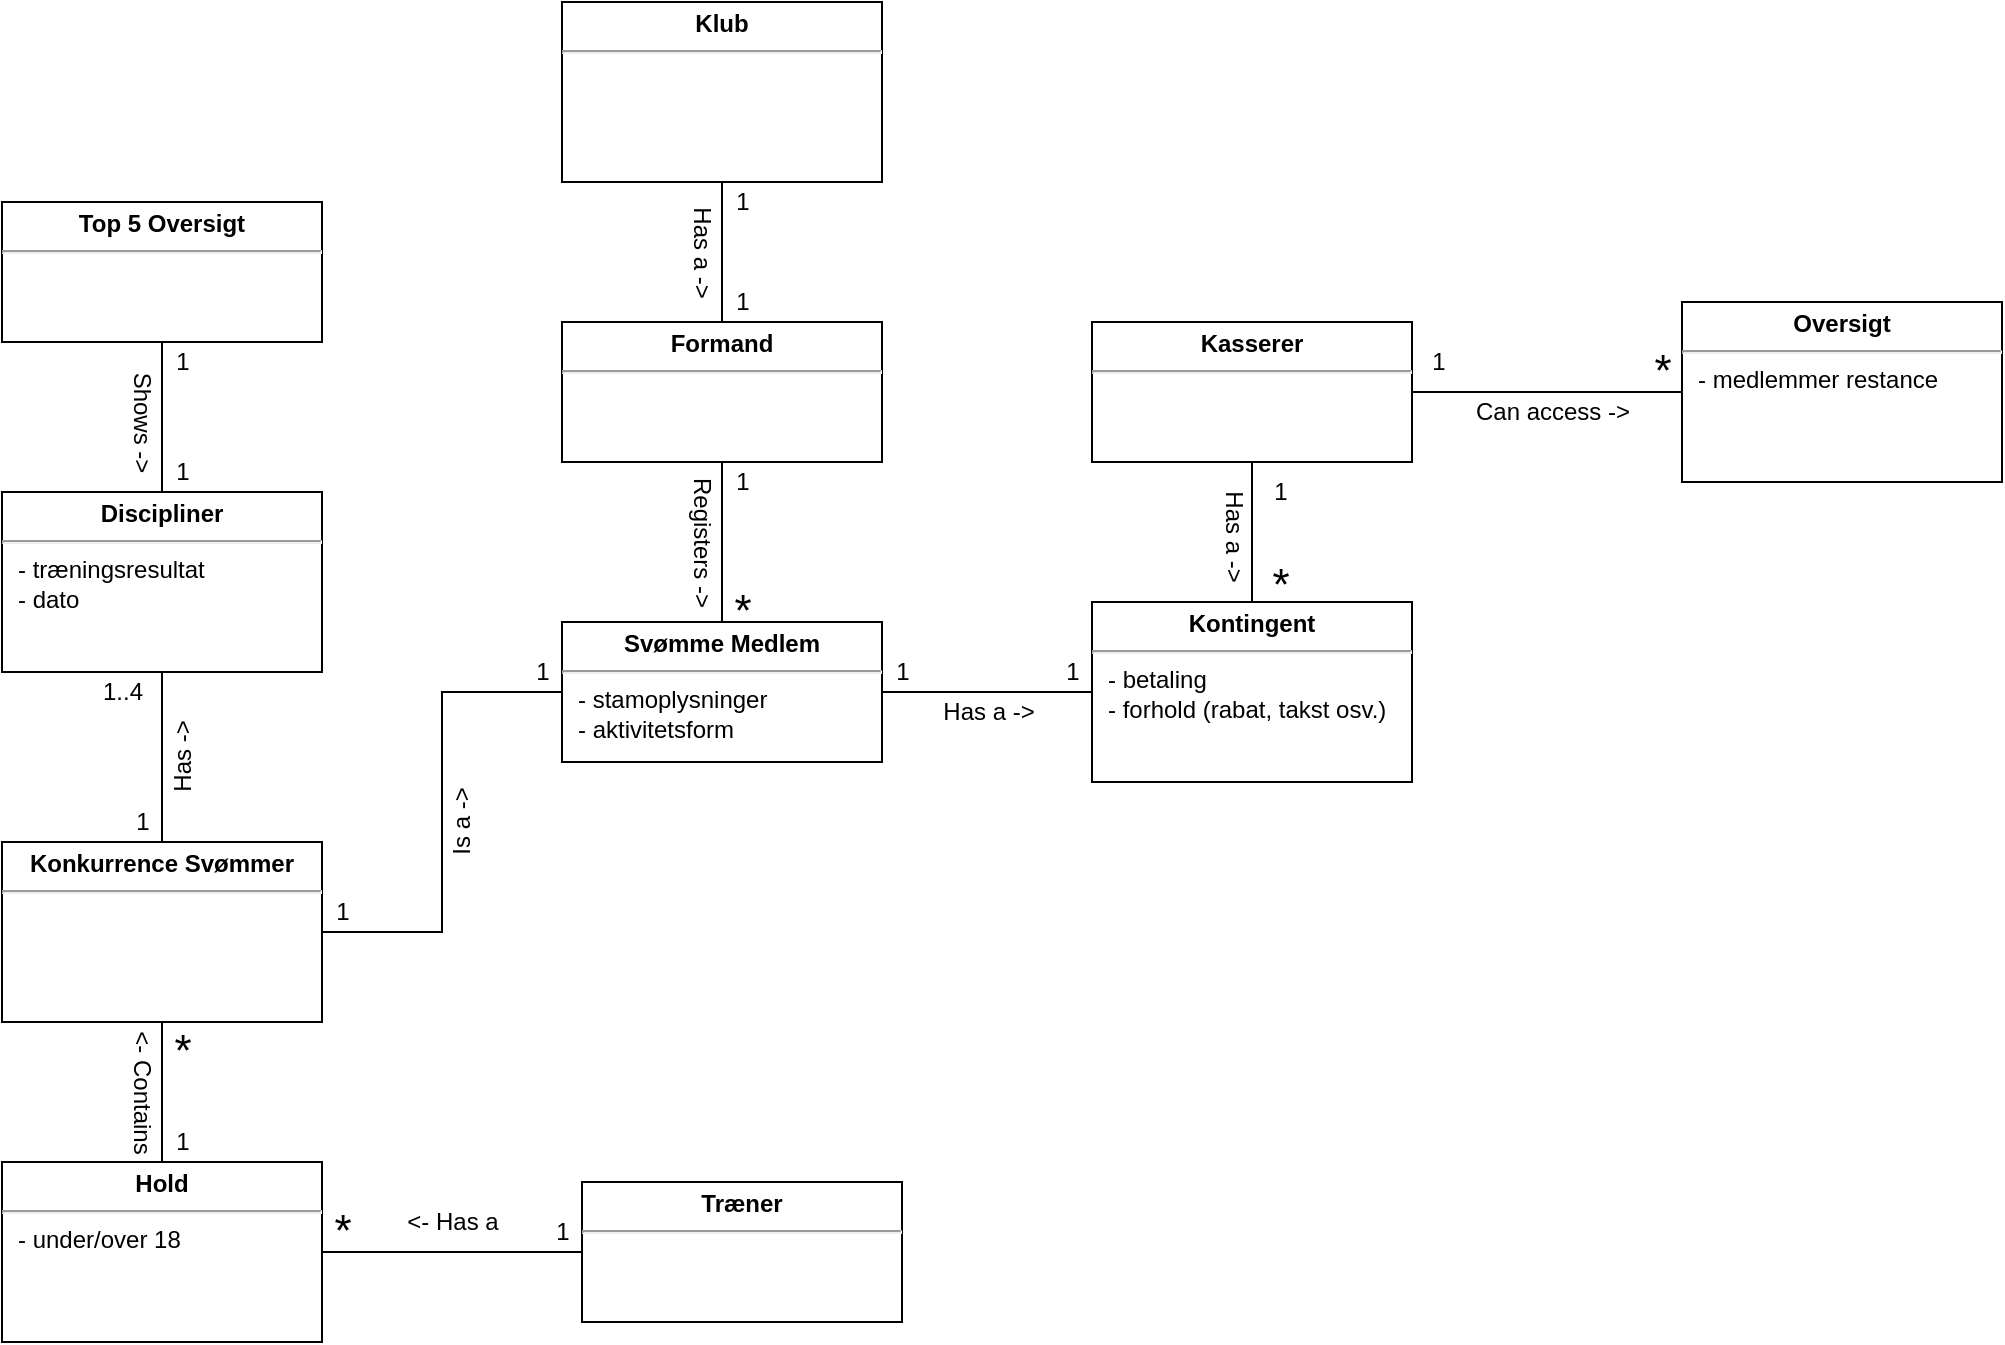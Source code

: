 <mxfile version="12.3.0" type="device" pages="1"><diagram id="P6vx1bj1rmzL-JOlucDE" name="Page-1"><mxGraphModel dx="1341" dy="739" grid="1" gridSize="10" guides="1" tooltips="1" connect="1" arrows="1" fold="1" page="1" pageScale="1" pageWidth="850" pageHeight="1100" math="0" shadow="0"><root><mxCell id="0"/><mxCell id="1" parent="0"/><mxCell id="PZGzMo4PgaHzejN9oUPT-50" style="edgeStyle=orthogonalEdgeStyle;rounded=0;orthogonalLoop=1;jettySize=auto;html=1;entryX=0.5;entryY=0;entryDx=0;entryDy=0;endArrow=none;endFill=0;" edge="1" parent="1" source="PZGzMo4PgaHzejN9oUPT-9" target="PZGzMo4PgaHzejN9oUPT-14"><mxGeometry relative="1" as="geometry"/></mxCell><mxCell id="PZGzMo4PgaHzejN9oUPT-9" value="&lt;p style=&quot;margin: 4px 0px 0px ; text-align: center&quot;&gt;&lt;b&gt;Klub&lt;/b&gt;&lt;/p&gt;&lt;hr&gt;&lt;p style=&quot;margin: 0px ; margin-left: 8px&quot;&gt;&lt;br&gt;&lt;/p&gt;" style="verticalAlign=top;align=left;overflow=fill;fontSize=12;fontFamily=Helvetica;html=1;" vertex="1" parent="1"><mxGeometry x="310" y="270" width="160" height="90" as="geometry"/></mxCell><mxCell id="PZGzMo4PgaHzejN9oUPT-29" style="edgeStyle=orthogonalEdgeStyle;rounded=0;orthogonalLoop=1;jettySize=auto;html=1;exitX=0.5;exitY=1;exitDx=0;exitDy=0;entryX=0.5;entryY=0;entryDx=0;entryDy=0;endArrow=none;endFill=0;" edge="1" parent="1" source="PZGzMo4PgaHzejN9oUPT-14" target="PZGzMo4PgaHzejN9oUPT-18"><mxGeometry relative="1" as="geometry"/></mxCell><mxCell id="PZGzMo4PgaHzejN9oUPT-14" value="&lt;p style=&quot;margin: 4px 0px 0px ; text-align: center&quot;&gt;&lt;b&gt;Formand&lt;/b&gt;&lt;br&gt;&lt;/p&gt;&lt;hr&gt;&lt;p style=&quot;margin: 0px ; margin-left: 8px&quot;&gt;&lt;br&gt;&lt;/p&gt;" style="verticalAlign=top;align=left;overflow=fill;fontSize=12;fontFamily=Helvetica;html=1;" vertex="1" parent="1"><mxGeometry x="310" y="430" width="160" height="70" as="geometry"/></mxCell><mxCell id="PZGzMo4PgaHzejN9oUPT-18" value="&lt;p style=&quot;margin: 4px 0px 0px ; text-align: center&quot;&gt;&lt;b&gt;Svømme Medlem&lt;/b&gt;&lt;/p&gt;&lt;hr&gt;&lt;p style=&quot;margin: 0px ; margin-left: 8px&quot;&gt;- stamoplysninger&lt;/p&gt;&lt;p style=&quot;margin: 0px ; margin-left: 8px&quot;&gt;- aktivitetsform&lt;br&gt;&lt;/p&gt;" style="verticalAlign=top;align=left;overflow=fill;fontSize=12;fontFamily=Helvetica;html=1;" vertex="1" parent="1"><mxGeometry x="310" y="580" width="160" height="70" as="geometry"/></mxCell><mxCell id="PZGzMo4PgaHzejN9oUPT-32" style="edgeStyle=orthogonalEdgeStyle;rounded=0;orthogonalLoop=1;jettySize=auto;html=1;endArrow=none;endFill=0;" edge="1" parent="1" source="PZGzMo4PgaHzejN9oUPT-19" target="PZGzMo4PgaHzejN9oUPT-21"><mxGeometry relative="1" as="geometry"/></mxCell><mxCell id="PZGzMo4PgaHzejN9oUPT-19" value="&lt;p style=&quot;margin: 4px 0px 0px ; text-align: center&quot;&gt;&lt;b&gt;Kasserer&lt;/b&gt;&lt;br&gt;&lt;/p&gt;&lt;hr&gt;&lt;p style=&quot;margin: 0px ; margin-left: 8px&quot;&gt;&lt;br&gt;&lt;/p&gt;" style="verticalAlign=top;align=left;overflow=fill;fontSize=12;fontFamily=Helvetica;html=1;" vertex="1" parent="1"><mxGeometry x="575" y="430" width="160" height="70" as="geometry"/></mxCell><mxCell id="PZGzMo4PgaHzejN9oUPT-48" style="edgeStyle=orthogonalEdgeStyle;rounded=0;orthogonalLoop=1;jettySize=auto;html=1;endArrow=none;endFill=0;" edge="1" parent="1" source="PZGzMo4PgaHzejN9oUPT-20" target="PZGzMo4PgaHzejN9oUPT-19"><mxGeometry relative="1" as="geometry"/></mxCell><mxCell id="PZGzMo4PgaHzejN9oUPT-49" style="edgeStyle=orthogonalEdgeStyle;rounded=0;orthogonalLoop=1;jettySize=auto;html=1;entryX=1;entryY=0.5;entryDx=0;entryDy=0;endArrow=none;endFill=0;" edge="1" parent="1" source="PZGzMo4PgaHzejN9oUPT-20" target="PZGzMo4PgaHzejN9oUPT-18"><mxGeometry relative="1" as="geometry"/></mxCell><mxCell id="PZGzMo4PgaHzejN9oUPT-20" value="&lt;p style=&quot;margin: 4px 0px 0px ; text-align: center&quot;&gt;&lt;b&gt;Kontingent&lt;/b&gt;&lt;br&gt;&lt;/p&gt;&lt;hr&gt;&lt;p style=&quot;margin: 0px ; margin-left: 8px&quot;&gt;- betaling&lt;/p&gt;&lt;p style=&quot;margin: 0px ; margin-left: 8px&quot;&gt;- forhold (rabat, takst osv.)&lt;br&gt;&lt;/p&gt;" style="verticalAlign=top;align=left;overflow=fill;fontSize=12;fontFamily=Helvetica;html=1;" vertex="1" parent="1"><mxGeometry x="575" y="570" width="160" height="90" as="geometry"/></mxCell><mxCell id="PZGzMo4PgaHzejN9oUPT-21" value="&lt;p style=&quot;margin: 4px 0px 0px ; text-align: center&quot;&gt;&lt;b&gt;Oversigt&lt;/b&gt;&lt;br&gt;&lt;/p&gt;&lt;hr&gt;&lt;p style=&quot;margin: 0px ; margin-left: 8px&quot;&gt;- medlemmer restance&lt;br&gt;&lt;/p&gt;" style="verticalAlign=top;align=left;overflow=fill;fontSize=12;fontFamily=Helvetica;html=1;" vertex="1" parent="1"><mxGeometry x="870" y="420" width="160" height="90" as="geometry"/></mxCell><mxCell id="PZGzMo4PgaHzejN9oUPT-22" value="&lt;p style=&quot;margin: 4px 0px 0px ; text-align: center&quot;&gt;&lt;b&gt;Træner&lt;/b&gt;&lt;br&gt;&lt;/p&gt;&lt;hr&gt;&lt;p style=&quot;margin: 0px ; margin-left: 8px&quot;&gt;&lt;br&gt;&lt;/p&gt;" style="verticalAlign=top;align=left;overflow=fill;fontSize=12;fontFamily=Helvetica;html=1;" vertex="1" parent="1"><mxGeometry x="320" y="860" width="160" height="70" as="geometry"/></mxCell><mxCell id="PZGzMo4PgaHzejN9oUPT-47" style="edgeStyle=orthogonalEdgeStyle;rounded=0;orthogonalLoop=1;jettySize=auto;html=1;endArrow=none;endFill=0;" edge="1" parent="1" source="PZGzMo4PgaHzejN9oUPT-23" target="PZGzMo4PgaHzejN9oUPT-22"><mxGeometry relative="1" as="geometry"/></mxCell><mxCell id="PZGzMo4PgaHzejN9oUPT-23" value="&lt;p style=&quot;margin: 4px 0px 0px ; text-align: center&quot;&gt;&lt;b&gt;Hold&lt;/b&gt;&lt;br&gt;&lt;/p&gt;&lt;hr&gt;&lt;p style=&quot;margin: 0px ; margin-left: 8px&quot;&gt;- under/over 18&lt;/p&gt;" style="verticalAlign=top;align=left;overflow=fill;fontSize=12;fontFamily=Helvetica;html=1;" vertex="1" parent="1"><mxGeometry x="30" y="850" width="160" height="90" as="geometry"/></mxCell><mxCell id="PZGzMo4PgaHzejN9oUPT-43" style="edgeStyle=orthogonalEdgeStyle;rounded=0;orthogonalLoop=1;jettySize=auto;html=1;entryX=0.5;entryY=1;entryDx=0;entryDy=0;endArrow=none;endFill=0;exitX=0.5;exitY=0;exitDx=0;exitDy=0;" edge="1" parent="1" source="PZGzMo4PgaHzejN9oUPT-41" target="PZGzMo4PgaHzejN9oUPT-27"><mxGeometry relative="1" as="geometry"><mxPoint x="110" y="650" as="sourcePoint"/></mxGeometry></mxCell><mxCell id="PZGzMo4PgaHzejN9oUPT-44" style="edgeStyle=orthogonalEdgeStyle;rounded=0;orthogonalLoop=1;jettySize=auto;html=1;exitX=0.5;exitY=0;exitDx=0;exitDy=0;entryX=0.5;entryY=1;entryDx=0;entryDy=0;endArrow=none;endFill=0;" edge="1" parent="1" source="PZGzMo4PgaHzejN9oUPT-27" target="PZGzMo4PgaHzejN9oUPT-36"><mxGeometry relative="1" as="geometry"/></mxCell><mxCell id="PZGzMo4PgaHzejN9oUPT-27" value="&lt;p style=&quot;margin: 4px 0px 0px ; text-align: center&quot;&gt;&lt;b&gt;Discipliner&lt;/b&gt;&lt;br&gt;&lt;/p&gt;&lt;hr&gt;&lt;p style=&quot;margin: 0px ; margin-left: 8px&quot;&gt;- træningsresultat&lt;/p&gt;&lt;p style=&quot;margin: 0px ; margin-left: 8px&quot;&gt;- dato&lt;br&gt;&lt;/p&gt;" style="verticalAlign=top;align=left;overflow=fill;fontSize=12;fontFamily=Helvetica;html=1;" vertex="1" parent="1"><mxGeometry x="30" y="515" width="160" height="90" as="geometry"/></mxCell><mxCell id="PZGzMo4PgaHzejN9oUPT-36" value="&lt;p style=&quot;margin: 4px 0px 0px ; text-align: center&quot;&gt;&lt;b&gt;Top 5 Oversigt&lt;/b&gt;&lt;br&gt;&lt;/p&gt;&lt;hr&gt;&lt;p style=&quot;margin: 0px ; margin-left: 8px&quot;&gt;&lt;br&gt;&lt;/p&gt;" style="verticalAlign=top;align=left;overflow=fill;fontSize=12;fontFamily=Helvetica;html=1;" vertex="1" parent="1"><mxGeometry x="30" y="370" width="160" height="70" as="geometry"/></mxCell><mxCell id="PZGzMo4PgaHzejN9oUPT-45" style="edgeStyle=orthogonalEdgeStyle;rounded=0;orthogonalLoop=1;jettySize=auto;html=1;entryX=0.5;entryY=0;entryDx=0;entryDy=0;endArrow=none;endFill=0;" edge="1" parent="1" source="PZGzMo4PgaHzejN9oUPT-41" target="PZGzMo4PgaHzejN9oUPT-23"><mxGeometry relative="1" as="geometry"/></mxCell><mxCell id="PZGzMo4PgaHzejN9oUPT-78" style="edgeStyle=orthogonalEdgeStyle;rounded=0;orthogonalLoop=1;jettySize=auto;html=1;entryX=0;entryY=0.5;entryDx=0;entryDy=0;endArrow=none;endFill=0;fontSize=22;" edge="1" parent="1" source="PZGzMo4PgaHzejN9oUPT-41" target="PZGzMo4PgaHzejN9oUPT-18"><mxGeometry relative="1" as="geometry"/></mxCell><mxCell id="PZGzMo4PgaHzejN9oUPT-41" value="&lt;p style=&quot;margin: 4px 0px 0px ; text-align: center&quot;&gt;&lt;b&gt;Konkurrence Svømmer&lt;/b&gt;&lt;br&gt;&lt;/p&gt;&lt;hr&gt;&lt;p style=&quot;margin: 0px ; margin-left: 8px&quot;&gt;&lt;br&gt;&lt;/p&gt;" style="verticalAlign=top;align=left;overflow=fill;fontSize=12;fontFamily=Helvetica;html=1;" vertex="1" parent="1"><mxGeometry x="30" y="690" width="160" height="90" as="geometry"/></mxCell><mxCell id="PZGzMo4PgaHzejN9oUPT-51" value="Has a -&amp;gt;" style="text;html=1;align=center;verticalAlign=middle;resizable=0;points=[];;autosize=1;" vertex="1" parent="1"><mxGeometry x="492.5" y="615" width="60" height="20" as="geometry"/></mxCell><mxCell id="PZGzMo4PgaHzejN9oUPT-52" value="Can access -&amp;gt;" style="text;html=1;align=center;verticalAlign=middle;resizable=0;points=[];;autosize=1;" vertex="1" parent="1"><mxGeometry x="760" y="465" width="90" height="20" as="geometry"/></mxCell><mxCell id="PZGzMo4PgaHzejN9oUPT-55" value="Has a -&amp;gt;" style="text;html=1;align=center;verticalAlign=middle;resizable=0;points=[];;autosize=1;rotation=90;" vertex="1" parent="1"><mxGeometry x="616" y="527" width="60" height="20" as="geometry"/></mxCell><mxCell id="PZGzMo4PgaHzejN9oUPT-56" value="&amp;lt;- Contains" style="text;html=1;align=center;verticalAlign=middle;resizable=0;points=[];;autosize=1;rotation=90;" vertex="1" parent="1"><mxGeometry x="60" y="805" width="80" height="20" as="geometry"/></mxCell><mxCell id="PZGzMo4PgaHzejN9oUPT-57" value="&amp;lt;- Has a" style="text;html=1;align=center;verticalAlign=middle;resizable=0;points=[];;autosize=1;" vertex="1" parent="1"><mxGeometry x="225" y="870" width="60" height="20" as="geometry"/></mxCell><mxCell id="PZGzMo4PgaHzejN9oUPT-58" value="Has a -&amp;gt;" style="text;html=1;align=center;verticalAlign=middle;resizable=0;points=[];;autosize=1;rotation=90;" vertex="1" parent="1"><mxGeometry x="350" y="385" width="60" height="20" as="geometry"/></mxCell><mxCell id="PZGzMo4PgaHzejN9oUPT-59" value="Is a -&amp;gt;" style="text;html=1;align=center;verticalAlign=middle;resizable=0;points=[];;autosize=1;rotation=-90;" vertex="1" parent="1"><mxGeometry x="235" y="670" width="50" height="20" as="geometry"/></mxCell><mxCell id="PZGzMo4PgaHzejN9oUPT-61" value="Registers -&amp;gt;" style="text;html=1;align=center;verticalAlign=middle;resizable=0;points=[];;autosize=1;rotation=90;" vertex="1" parent="1"><mxGeometry x="340" y="530" width="80" height="20" as="geometry"/></mxCell><mxCell id="PZGzMo4PgaHzejN9oUPT-62" value="Shows -&amp;gt;" style="text;html=1;align=center;verticalAlign=middle;resizable=0;points=[];;autosize=1;rotation=90;" vertex="1" parent="1"><mxGeometry x="65" y="470" width="70" height="20" as="geometry"/></mxCell><mxCell id="PZGzMo4PgaHzejN9oUPT-63" value="Has -&amp;gt;" style="text;html=1;align=center;verticalAlign=middle;resizable=0;points=[];;autosize=1;rotation=-90;" vertex="1" parent="1"><mxGeometry x="95" y="637.5" width="50" height="20" as="geometry"/></mxCell><mxCell id="PZGzMo4PgaHzejN9oUPT-64" value="1" style="text;html=1;align=center;verticalAlign=middle;resizable=0;points=[];;autosize=1;" vertex="1" parent="1"><mxGeometry x="737.5" y="440" width="20" height="20" as="geometry"/></mxCell><mxCell id="PZGzMo4PgaHzejN9oUPT-65" value="*" style="text;html=1;align=center;verticalAlign=middle;resizable=0;points=[];;autosize=1;fontSize=22;" vertex="1" parent="1"><mxGeometry x="850" y="440" width="20" height="30" as="geometry"/></mxCell><mxCell id="PZGzMo4PgaHzejN9oUPT-66" value="*" style="text;html=1;align=center;verticalAlign=middle;resizable=0;points=[];;autosize=1;fontSize=22;" vertex="1" parent="1"><mxGeometry x="659" y="547" width="20" height="30" as="geometry"/></mxCell><mxCell id="PZGzMo4PgaHzejN9oUPT-67" value="*" style="text;html=1;align=center;verticalAlign=middle;resizable=0;points=[];;autosize=1;fontSize=22;" vertex="1" parent="1"><mxGeometry x="190" y="870" width="20" height="30" as="geometry"/></mxCell><mxCell id="PZGzMo4PgaHzejN9oUPT-68" value="*" style="text;html=1;align=center;verticalAlign=middle;resizable=0;points=[];;autosize=1;fontSize=22;" vertex="1" parent="1"><mxGeometry x="110" y="780" width="20" height="30" as="geometry"/></mxCell><mxCell id="PZGzMo4PgaHzejN9oUPT-70" value="1" style="text;html=1;align=center;verticalAlign=middle;resizable=0;points=[];;autosize=1;" vertex="1" parent="1"><mxGeometry x="659" y="505" width="20" height="20" as="geometry"/></mxCell><mxCell id="PZGzMo4PgaHzejN9oUPT-71" value="1" style="text;html=1;align=center;verticalAlign=middle;resizable=0;points=[];;autosize=1;" vertex="1" parent="1"><mxGeometry x="469.5" y="594.5" width="20" height="20" as="geometry"/></mxCell><mxCell id="PZGzMo4PgaHzejN9oUPT-72" value="1" style="text;html=1;align=center;verticalAlign=middle;resizable=0;points=[];;autosize=1;" vertex="1" parent="1"><mxGeometry x="554.5" y="594.5" width="20" height="20" as="geometry"/></mxCell><mxCell id="PZGzMo4PgaHzejN9oUPT-73" value="1" style="text;html=1;align=center;verticalAlign=middle;resizable=0;points=[];;autosize=1;" vertex="1" parent="1"><mxGeometry x="390" y="500" width="20" height="20" as="geometry"/></mxCell><mxCell id="PZGzMo4PgaHzejN9oUPT-74" value="1" style="text;html=1;align=center;verticalAlign=middle;resizable=0;points=[];;autosize=1;" vertex="1" parent="1"><mxGeometry x="390" y="360" width="20" height="20" as="geometry"/></mxCell><mxCell id="PZGzMo4PgaHzejN9oUPT-75" value="1" style="text;html=1;align=center;verticalAlign=middle;resizable=0;points=[];;autosize=1;" vertex="1" parent="1"><mxGeometry x="390" y="410" width="20" height="20" as="geometry"/></mxCell><mxCell id="PZGzMo4PgaHzejN9oUPT-79" value="1" style="text;html=1;align=center;verticalAlign=middle;resizable=0;points=[];;autosize=1;" vertex="1" parent="1"><mxGeometry x="290" y="594.5" width="20" height="20" as="geometry"/></mxCell><mxCell id="PZGzMo4PgaHzejN9oUPT-80" value="1" style="text;html=1;align=center;verticalAlign=middle;resizable=0;points=[];;autosize=1;" vertex="1" parent="1"><mxGeometry x="190" y="715" width="20" height="20" as="geometry"/></mxCell><mxCell id="PZGzMo4PgaHzejN9oUPT-81" value="1" style="text;html=1;align=center;verticalAlign=middle;resizable=0;points=[];;autosize=1;" vertex="1" parent="1"><mxGeometry x="90" y="670" width="20" height="20" as="geometry"/></mxCell><mxCell id="PZGzMo4PgaHzejN9oUPT-82" value="1" style="text;html=1;align=center;verticalAlign=middle;resizable=0;points=[];;autosize=1;" vertex="1" parent="1"><mxGeometry x="110" y="830" width="20" height="20" as="geometry"/></mxCell><mxCell id="PZGzMo4PgaHzejN9oUPT-83" value="1" style="text;html=1;align=center;verticalAlign=middle;resizable=0;points=[];;autosize=1;" vertex="1" parent="1"><mxGeometry x="300" y="875" width="20" height="20" as="geometry"/></mxCell><mxCell id="PZGzMo4PgaHzejN9oUPT-84" value="1..4" style="text;html=1;align=center;verticalAlign=middle;resizable=0;points=[];;autosize=1;" vertex="1" parent="1"><mxGeometry x="70" y="605" width="40" height="20" as="geometry"/></mxCell><mxCell id="PZGzMo4PgaHzejN9oUPT-85" value="1" style="text;html=1;align=center;verticalAlign=middle;resizable=0;points=[];;autosize=1;" vertex="1" parent="1"><mxGeometry x="110" y="440" width="20" height="20" as="geometry"/></mxCell><mxCell id="PZGzMo4PgaHzejN9oUPT-86" value="1" style="text;html=1;align=center;verticalAlign=middle;resizable=0;points=[];;autosize=1;" vertex="1" parent="1"><mxGeometry x="110" y="495" width="20" height="20" as="geometry"/></mxCell><mxCell id="PZGzMo4PgaHzejN9oUPT-87" value="*" style="text;html=1;align=center;verticalAlign=middle;resizable=0;points=[];;autosize=1;fontSize=22;" vertex="1" parent="1"><mxGeometry x="390" y="560" width="20" height="30" as="geometry"/></mxCell></root></mxGraphModel></diagram></mxfile>